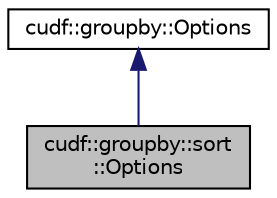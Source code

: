 digraph "cudf::groupby::sort::Options"
{
  edge [fontname="Helvetica",fontsize="10",labelfontname="Helvetica",labelfontsize="10"];
  node [fontname="Helvetica",fontsize="10",shape=record];
  Node0 [label="cudf::groupby::sort\l::Options",height=0.2,width=0.4,color="black", fillcolor="grey75", style="filled", fontcolor="black"];
  Node1 -> Node0 [dir="back",color="midnightblue",fontsize="10",style="solid",fontname="Helvetica"];
  Node1 [label="cudf::groupby::Options",height=0.2,width=0.4,color="black", fillcolor="white", style="filled",URL="$structcudf_1_1groupby_1_1Options.html",tooltip="Top-level options for controlling behavior of the groupby operation. "];
}
